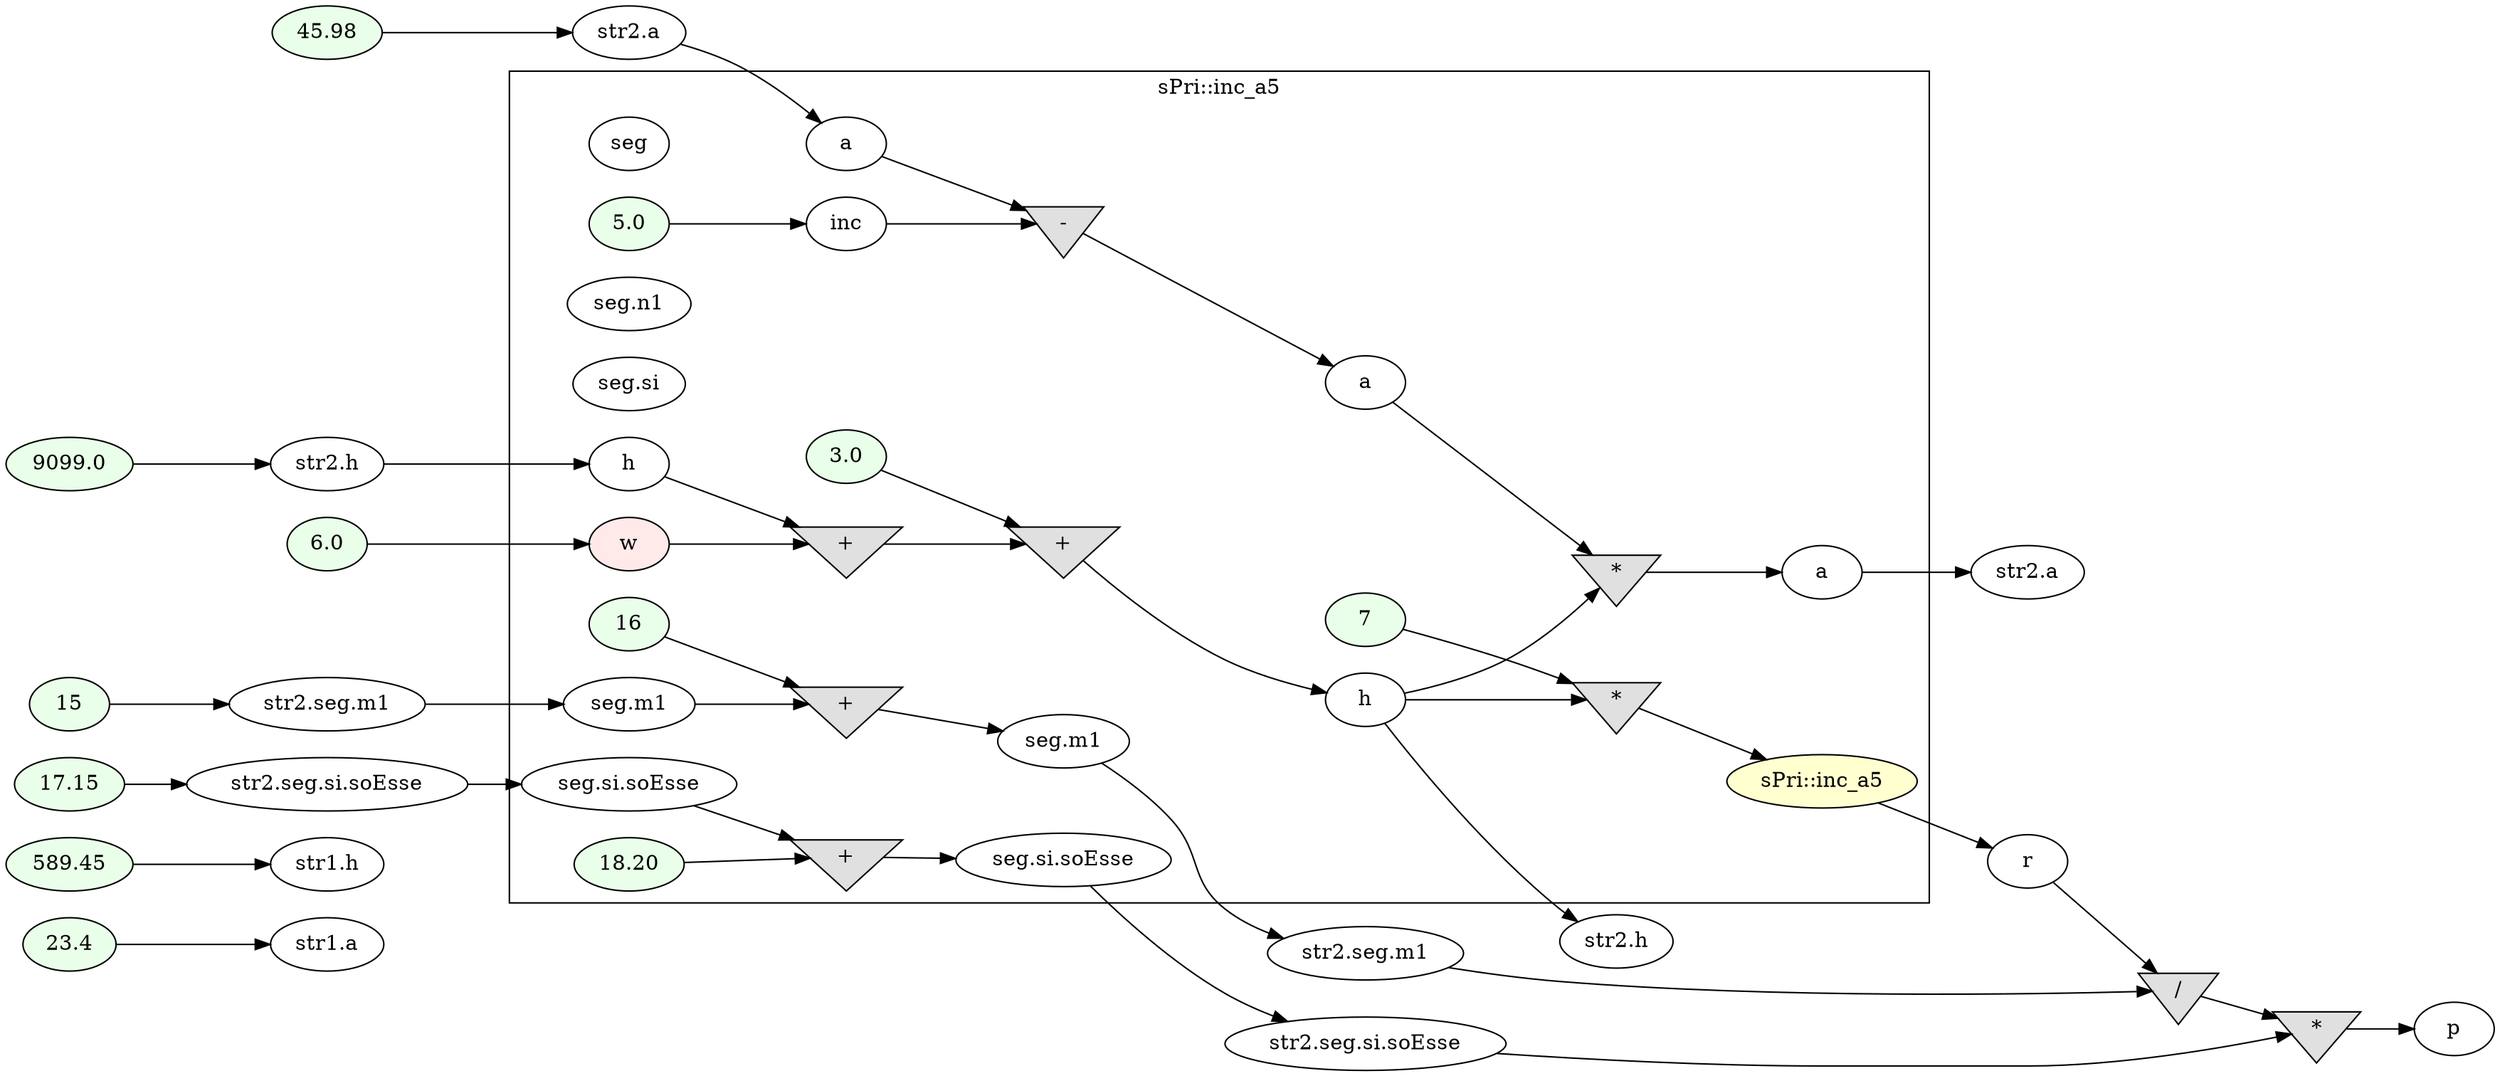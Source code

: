 digraph G
{
rankdir=LR;
	node_000028 [ label = "23.4", style=filled, fillcolor="#E9FFE9" ]
	node_000029 [ label = "str1.a" ]
	node_000030 [ label = "589.45", style=filled, fillcolor="#E9FFE9" ]
	node_000031 [ label = "str1.h" ]
	node_000032 [ label = "45.98", style=filled, fillcolor="#E9FFE9" ]
	node_000033 [ label = "str2.a" ]
	node_000034 [ label = "9099.0", style=filled, fillcolor="#E9FFE9" ]
	node_000035 [ label = "str2.h" ]
	node_000036 [ label = "15", style=filled, fillcolor="#E9FFE9" ]
	node_000037 [ label = "str2.seg.m1" ]
	node_000038 [ label = "17.15", style=filled, fillcolor="#E9FFE9" ]
	node_000039 [ label = "str2.seg.si.soEsse" ]
	node_000040 [ label = "6.0", style=filled, fillcolor="#E9FFE9" ]
	node_000068 [ label = "str2.seg.si.soEsse" ]
	node_000069 [ label = "str2.h" ]
	node_000070 [ label = "str2.a" ]
	node_000071 [ label = "str2.seg.m1" ]
	node_000072 [ label = "r" ]
	node_000073 [ label = "/", shape=invtriangle, style=filled, fillcolor="#E0E0E0" ]
	node_000074 [ label = "*", shape=invtriangle, style=filled, fillcolor="#E0E0E0" ]
	node_000075 [ label = "p" ]
subgraph cluster_1 {
label = "sPri::inc_a5";
	node_000041 [ label = "seg" ]
	node_000042 [ label = "seg.m1" ]
	node_000043 [ label = "seg.n1" ]
	node_000044 [ label = "seg.si" ]
	node_000045 [ label = "seg.si.soEsse" ]
	node_000046 [ label = "a" ]
	node_000047 [ label = "h" ]
	node_000048 [ label = "w", style=filled, fillcolor="#FFE9E9" ]
	node_000049 [ label = "5.0", style=filled, fillcolor="#E9FFE9" ]
	node_000050 [ label = "inc" ]
	node_000051 [ label = "-", shape=invtriangle, style=filled, fillcolor="#E0E0E0" ]
	node_000052 [ label = "a" ]
	node_000053 [ label = "+", shape=invtriangle, style=filled, fillcolor="#E0E0E0" ]
	node_000054 [ label = "3.0", style=filled, fillcolor="#E9FFE9" ]
	node_000055 [ label = "+", shape=invtriangle, style=filled, fillcolor="#E0E0E0" ]
	node_000056 [ label = "h" ]
	node_000057 [ label = "*", shape=invtriangle, style=filled, fillcolor="#E0E0E0" ]
	node_000058 [ label = "a" ]
	node_000059 [ label = "16", style=filled, fillcolor="#E9FFE9" ]
	node_000060 [ label = "+", shape=invtriangle, style=filled, fillcolor="#E0E0E0" ]
	node_000061 [ label = "seg.m1" ]
	node_000062 [ label = "18.20", style=filled, fillcolor="#E9FFE9" ]
	node_000063 [ label = "+", shape=invtriangle, style=filled, fillcolor="#E0E0E0" ]
	node_000064 [ label = "seg.si.soEsse" ]
	node_000065 [ label = "7", style=filled, fillcolor="#E9FFE9" ]
	node_000066 [ label = "*", shape=invtriangle, style=filled, fillcolor="#E0E0E0" ]
	node_000067 [ label = "sPri::inc_a5", style=filled, fillcolor="#FFFFD0" ]
}
	node_000028 -> node_000029
	node_000030 -> node_000031
	node_000032 -> node_000033
	node_000033 -> node_000046
	node_000034 -> node_000035
	node_000035 -> node_000047
	node_000036 -> node_000037
	node_000037 -> node_000042
	node_000038 -> node_000039
	node_000039 -> node_000045
	node_000040 -> node_000048
	node_000068 -> node_000074
	node_000071 -> node_000073
	node_000072 -> node_000073
	node_000073 -> node_000074
	node_000074 -> node_000075
	node_000042 -> node_000060
	node_000045 -> node_000063
	node_000046 -> node_000051
	node_000047 -> node_000053
	node_000048 -> node_000053
	node_000049 -> node_000050
	node_000050 -> node_000051
	node_000051 -> node_000052
	node_000052 -> node_000057
	node_000053 -> node_000055
	node_000054 -> node_000055
	node_000055 -> node_000056
	node_000056 -> node_000057
	node_000056 -> node_000066
	node_000056 -> node_000069
	node_000057 -> node_000058
	node_000058 -> node_000070
	node_000059 -> node_000060
	node_000060 -> node_000061
	node_000061 -> node_000071
	node_000062 -> node_000063
	node_000063 -> node_000064
	node_000064 -> node_000068
	node_000065 -> node_000066
	node_000066 -> node_000067
	node_000067 -> node_000072
}

